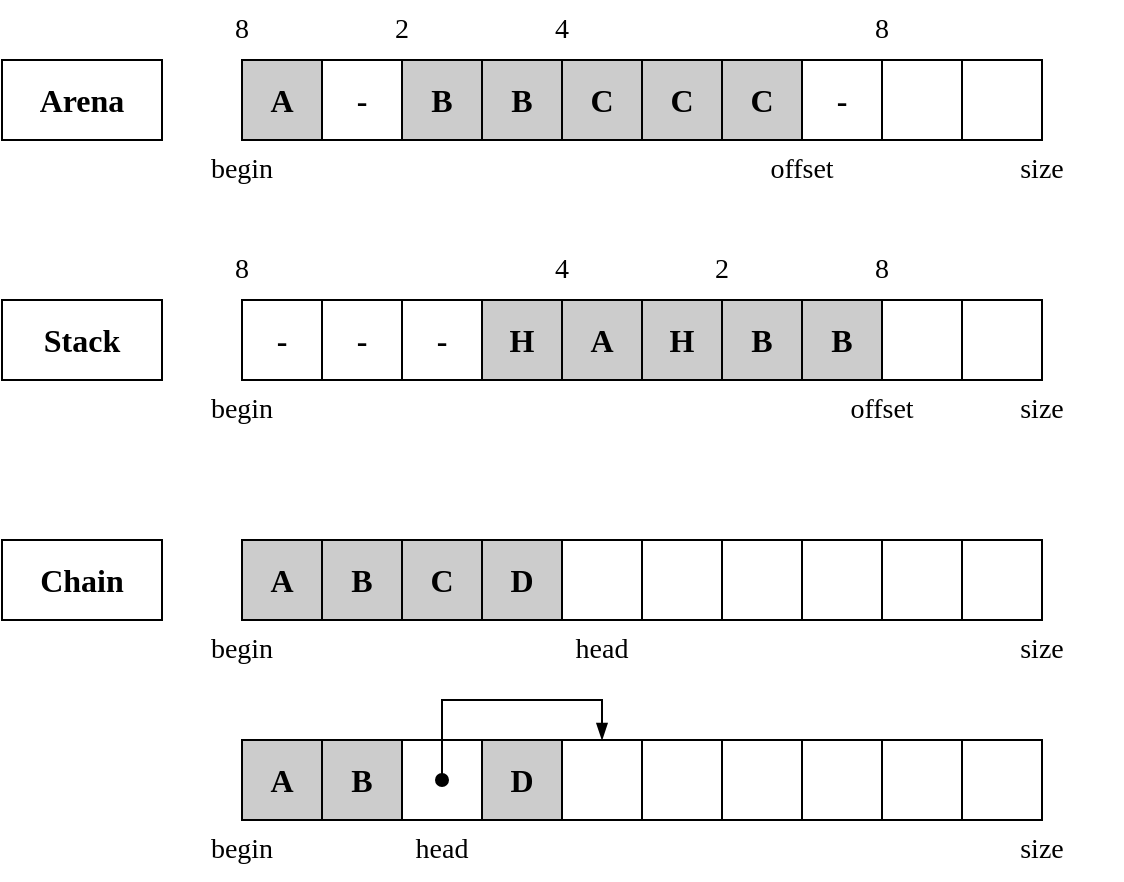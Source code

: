 <mxfile version="23.0.2" type="device">
  <diagram name="Страница — 1" id="wgxagjG6LZKuOvpzFUlY">
    <mxGraphModel dx="819" dy="446" grid="0" gridSize="10" guides="1" tooltips="1" connect="1" arrows="1" fold="1" page="1" pageScale="1" pageWidth="827" pageHeight="1169" math="0" shadow="0">
      <root>
        <mxCell id="0" />
        <mxCell id="1" parent="0" />
        <mxCell id="ocvHNN4MX_A-09pbv-Cw-1" value="&lt;b&gt;&lt;font style=&quot;font-size: 16px;&quot; face=&quot;Verdana&quot;&gt;A&lt;/font&gt;&lt;/b&gt;" style="whiteSpace=wrap;html=1;aspect=fixed;fillColor=#CCCCCC;" parent="1" vertex="1">
          <mxGeometry x="160" y="240" width="40" height="40" as="geometry" />
        </mxCell>
        <mxCell id="ocvHNN4MX_A-09pbv-Cw-2" value="&lt;b&gt;&lt;font style=&quot;font-size: 16px;&quot; face=&quot;Verdana&quot;&gt;-&lt;/font&gt;&lt;/b&gt;" style="whiteSpace=wrap;html=1;aspect=fixed;fillColor=none;" parent="1" vertex="1">
          <mxGeometry x="200" y="240" width="40" height="40" as="geometry" />
        </mxCell>
        <mxCell id="ocvHNN4MX_A-09pbv-Cw-3" value="&lt;b&gt;&lt;font style=&quot;font-size: 16px;&quot; face=&quot;Verdana&quot;&gt;B&lt;/font&gt;&lt;/b&gt;" style="whiteSpace=wrap;html=1;aspect=fixed;fillColor=#CCCCCC;" parent="1" vertex="1">
          <mxGeometry x="240" y="240" width="40" height="40" as="geometry" />
        </mxCell>
        <mxCell id="ocvHNN4MX_A-09pbv-Cw-4" value="&lt;b&gt;&lt;font style=&quot;font-size: 16px;&quot; face=&quot;Verdana&quot;&gt;B&lt;/font&gt;&lt;/b&gt;" style="whiteSpace=wrap;html=1;aspect=fixed;fillColor=#CCCCCC;" parent="1" vertex="1">
          <mxGeometry x="280" y="240" width="40" height="40" as="geometry" />
        </mxCell>
        <mxCell id="ocvHNN4MX_A-09pbv-Cw-5" value="&lt;b&gt;&lt;font style=&quot;font-size: 16px;&quot; face=&quot;Verdana&quot;&gt;C&lt;/font&gt;&lt;/b&gt;" style="whiteSpace=wrap;html=1;aspect=fixed;fillColor=#CCCCCC;" parent="1" vertex="1">
          <mxGeometry x="320" y="240" width="40" height="40" as="geometry" />
        </mxCell>
        <mxCell id="ocvHNN4MX_A-09pbv-Cw-6" value="&lt;b&gt;&lt;font style=&quot;font-size: 16px;&quot; face=&quot;Verdana&quot;&gt;C&lt;/font&gt;&lt;/b&gt;" style="whiteSpace=wrap;html=1;aspect=fixed;fillColor=#CCCCCC;" parent="1" vertex="1">
          <mxGeometry x="360" y="240" width="40" height="40" as="geometry" />
        </mxCell>
        <mxCell id="ocvHNN4MX_A-09pbv-Cw-7" value="&lt;b&gt;&lt;font style=&quot;font-size: 16px;&quot; face=&quot;Verdana&quot;&gt;C&lt;/font&gt;&lt;/b&gt;" style="whiteSpace=wrap;html=1;aspect=fixed;fillColor=#CCCCCC;" parent="1" vertex="1">
          <mxGeometry x="400" y="240" width="40" height="40" as="geometry" />
        </mxCell>
        <mxCell id="ocvHNN4MX_A-09pbv-Cw-9" value="" style="whiteSpace=wrap;html=1;aspect=fixed;fillColor=none;" parent="1" vertex="1">
          <mxGeometry x="480" y="240" width="40" height="40" as="geometry" />
        </mxCell>
        <mxCell id="ocvHNN4MX_A-09pbv-Cw-10" value="" style="whiteSpace=wrap;html=1;aspect=fixed;fillColor=none;" parent="1" vertex="1">
          <mxGeometry x="520" y="240" width="40" height="40" as="geometry" />
        </mxCell>
        <mxCell id="ocvHNN4MX_A-09pbv-Cw-13" value="&lt;font style=&quot;font-size: 14px;&quot; face=&quot;Verdana&quot;&gt;begin&lt;/font&gt;" style="text;html=1;strokeColor=none;fillColor=none;align=center;verticalAlign=middle;whiteSpace=wrap;rounded=0;" parent="1" vertex="1">
          <mxGeometry x="120" y="280" width="80" height="30" as="geometry" />
        </mxCell>
        <mxCell id="ocvHNN4MX_A-09pbv-Cw-14" value="&lt;font style=&quot;font-size: 14px;&quot; face=&quot;Verdana&quot;&gt;8&lt;/font&gt;" style="text;html=1;strokeColor=none;fillColor=none;align=center;verticalAlign=middle;whiteSpace=wrap;rounded=0;" parent="1" vertex="1">
          <mxGeometry x="120" y="210" width="80" height="30" as="geometry" />
        </mxCell>
        <mxCell id="ocvHNN4MX_A-09pbv-Cw-15" value="&lt;font style=&quot;font-size: 14px;&quot; face=&quot;Verdana&quot;&gt;2&lt;/font&gt;" style="text;html=1;strokeColor=none;fillColor=none;align=center;verticalAlign=middle;whiteSpace=wrap;rounded=0;" parent="1" vertex="1">
          <mxGeometry x="200" y="210" width="80" height="30" as="geometry" />
        </mxCell>
        <mxCell id="ocvHNN4MX_A-09pbv-Cw-16" value="&lt;font style=&quot;font-size: 14px;&quot; face=&quot;Verdana&quot;&gt;4&lt;/font&gt;" style="text;html=1;strokeColor=none;fillColor=none;align=center;verticalAlign=middle;whiteSpace=wrap;rounded=0;" parent="1" vertex="1">
          <mxGeometry x="280" y="210" width="80" height="30" as="geometry" />
        </mxCell>
        <mxCell id="ocvHNN4MX_A-09pbv-Cw-17" value="&lt;font style=&quot;font-size: 14px;&quot; face=&quot;Verdana&quot;&gt;offset&lt;/font&gt;" style="text;html=1;strokeColor=none;fillColor=none;align=center;verticalAlign=middle;whiteSpace=wrap;rounded=0;" parent="1" vertex="1">
          <mxGeometry x="400" y="280" width="80" height="30" as="geometry" />
        </mxCell>
        <mxCell id="ocvHNN4MX_A-09pbv-Cw-18" value="&lt;font style=&quot;font-size: 14px;&quot; face=&quot;Verdana&quot;&gt;8&lt;/font&gt;" style="text;html=1;strokeColor=none;fillColor=none;align=center;verticalAlign=middle;whiteSpace=wrap;rounded=0;" parent="1" vertex="1">
          <mxGeometry x="440" y="210" width="80" height="30" as="geometry" />
        </mxCell>
        <mxCell id="ocvHNN4MX_A-09pbv-Cw-19" value="&lt;b&gt;&lt;font style=&quot;font-size: 16px;&quot; face=&quot;Verdana&quot;&gt;-&lt;/font&gt;&lt;/b&gt;" style="whiteSpace=wrap;html=1;aspect=fixed;fillColor=none;" parent="1" vertex="1">
          <mxGeometry x="440" y="240" width="40" height="40" as="geometry" />
        </mxCell>
        <mxCell id="ocvHNN4MX_A-09pbv-Cw-20" value="&lt;font style=&quot;font-size: 16px;&quot; face=&quot;Verdana&quot;&gt;&lt;b&gt;Arena&lt;/b&gt;&lt;/font&gt;" style="text;html=1;strokeColor=default;fillColor=none;align=center;verticalAlign=middle;whiteSpace=wrap;rounded=0;" parent="1" vertex="1">
          <mxGeometry x="40" y="240" width="80" height="40" as="geometry" />
        </mxCell>
        <mxCell id="ocvHNN4MX_A-09pbv-Cw-21" value="&lt;font style=&quot;font-size: 16px;&quot; face=&quot;Verdana&quot;&gt;&lt;b&gt;Stack&lt;/b&gt;&lt;/font&gt;" style="text;html=1;strokeColor=default;fillColor=none;align=center;verticalAlign=middle;whiteSpace=wrap;rounded=0;" parent="1" vertex="1">
          <mxGeometry x="40" y="360" width="80" height="40" as="geometry" />
        </mxCell>
        <mxCell id="ocvHNN4MX_A-09pbv-Cw-22" value="&lt;b&gt;&lt;font style=&quot;font-size: 16px;&quot; face=&quot;Verdana&quot;&gt;-&lt;/font&gt;&lt;/b&gt;" style="whiteSpace=wrap;html=1;aspect=fixed;fillColor=none;" parent="1" vertex="1">
          <mxGeometry x="160" y="360" width="40" height="40" as="geometry" />
        </mxCell>
        <mxCell id="ocvHNN4MX_A-09pbv-Cw-23" value="&lt;b&gt;&lt;font style=&quot;font-size: 16px;&quot; face=&quot;Verdana&quot;&gt;-&lt;/font&gt;&lt;/b&gt;" style="whiteSpace=wrap;html=1;aspect=fixed;fillColor=none;" parent="1" vertex="1">
          <mxGeometry x="200" y="360" width="40" height="40" as="geometry" />
        </mxCell>
        <mxCell id="ocvHNN4MX_A-09pbv-Cw-24" value="&lt;b&gt;&lt;font style=&quot;font-size: 16px;&quot; face=&quot;Verdana&quot;&gt;-&lt;/font&gt;&lt;/b&gt;" style="whiteSpace=wrap;html=1;aspect=fixed;fillColor=none;" parent="1" vertex="1">
          <mxGeometry x="240" y="360" width="40" height="40" as="geometry" />
        </mxCell>
        <mxCell id="ocvHNN4MX_A-09pbv-Cw-25" value="&lt;b&gt;&lt;font style=&quot;font-size: 16px;&quot; face=&quot;Verdana&quot;&gt;H&lt;/font&gt;&lt;/b&gt;" style="whiteSpace=wrap;html=1;aspect=fixed;fillColor=#CCCCCC;" parent="1" vertex="1">
          <mxGeometry x="280" y="360" width="40" height="40" as="geometry" />
        </mxCell>
        <mxCell id="ocvHNN4MX_A-09pbv-Cw-26" value="&lt;b&gt;&lt;font style=&quot;font-size: 16px;&quot; face=&quot;Verdana&quot;&gt;A&lt;/font&gt;&lt;/b&gt;" style="whiteSpace=wrap;html=1;aspect=fixed;fillColor=#CCCCCC;" parent="1" vertex="1">
          <mxGeometry x="320" y="360" width="40" height="40" as="geometry" />
        </mxCell>
        <mxCell id="ocvHNN4MX_A-09pbv-Cw-27" value="&lt;b&gt;&lt;font style=&quot;font-size: 16px;&quot; face=&quot;Verdana&quot;&gt;H&lt;/font&gt;&lt;/b&gt;" style="whiteSpace=wrap;html=1;aspect=fixed;fillColor=#CCCCCC;" parent="1" vertex="1">
          <mxGeometry x="360" y="360" width="40" height="40" as="geometry" />
        </mxCell>
        <mxCell id="ocvHNN4MX_A-09pbv-Cw-28" value="&lt;b&gt;&lt;font style=&quot;font-size: 16px;&quot; face=&quot;Verdana&quot;&gt;B&lt;/font&gt;&lt;/b&gt;" style="whiteSpace=wrap;html=1;aspect=fixed;fillColor=#CCCCCC;" parent="1" vertex="1">
          <mxGeometry x="400" y="360" width="40" height="40" as="geometry" />
        </mxCell>
        <mxCell id="ocvHNN4MX_A-09pbv-Cw-29" value="&lt;b&gt;&lt;font style=&quot;font-size: 16px;&quot; face=&quot;Verdana&quot;&gt;B&lt;/font&gt;&lt;/b&gt;" style="whiteSpace=wrap;html=1;aspect=fixed;fillColor=#CCCCCC;" parent="1" vertex="1">
          <mxGeometry x="440" y="360" width="40" height="40" as="geometry" />
        </mxCell>
        <mxCell id="ocvHNN4MX_A-09pbv-Cw-30" value="&lt;font style=&quot;font-size: 14px;&quot; face=&quot;Verdana&quot;&gt;4&lt;/font&gt;" style="text;html=1;strokeColor=none;fillColor=none;align=center;verticalAlign=middle;whiteSpace=wrap;rounded=0;" parent="1" vertex="1">
          <mxGeometry x="280" y="330" width="80" height="30" as="geometry" />
        </mxCell>
        <mxCell id="ocvHNN4MX_A-09pbv-Cw-31" value="&lt;font style=&quot;font-size: 14px;&quot; face=&quot;Verdana&quot;&gt;2&lt;/font&gt;" style="text;html=1;strokeColor=none;fillColor=none;align=center;verticalAlign=middle;whiteSpace=wrap;rounded=0;" parent="1" vertex="1">
          <mxGeometry x="360" y="330" width="80" height="30" as="geometry" />
        </mxCell>
        <mxCell id="ocvHNN4MX_A-09pbv-Cw-32" value="&lt;font style=&quot;font-size: 14px;&quot; face=&quot;Verdana&quot;&gt;8&lt;/font&gt;" style="text;html=1;strokeColor=none;fillColor=none;align=center;verticalAlign=middle;whiteSpace=wrap;rounded=0;" parent="1" vertex="1">
          <mxGeometry x="120" y="330" width="80" height="30" as="geometry" />
        </mxCell>
        <mxCell id="ocvHNN4MX_A-09pbv-Cw-33" value="&lt;font style=&quot;font-size: 14px;&quot; face=&quot;Verdana&quot;&gt;begin&lt;/font&gt;" style="text;html=1;strokeColor=none;fillColor=none;align=center;verticalAlign=middle;whiteSpace=wrap;rounded=0;" parent="1" vertex="1">
          <mxGeometry x="120" y="400" width="80" height="30" as="geometry" />
        </mxCell>
        <mxCell id="ocvHNN4MX_A-09pbv-Cw-34" value="&lt;font style=&quot;font-size: 14px;&quot; face=&quot;Verdana&quot;&gt;8&lt;/font&gt;" style="text;html=1;strokeColor=none;fillColor=none;align=center;verticalAlign=middle;whiteSpace=wrap;rounded=0;" parent="1" vertex="1">
          <mxGeometry x="440" y="330" width="80" height="30" as="geometry" />
        </mxCell>
        <mxCell id="ocvHNN4MX_A-09pbv-Cw-35" value="" style="whiteSpace=wrap;html=1;aspect=fixed;fillColor=none;" parent="1" vertex="1">
          <mxGeometry x="480" y="360" width="40" height="40" as="geometry" />
        </mxCell>
        <mxCell id="ocvHNN4MX_A-09pbv-Cw-36" value="" style="whiteSpace=wrap;html=1;aspect=fixed;fillColor=none;" parent="1" vertex="1">
          <mxGeometry x="520" y="360" width="40" height="40" as="geometry" />
        </mxCell>
        <mxCell id="ocvHNN4MX_A-09pbv-Cw-39" value="&lt;font style=&quot;font-size: 14px;&quot; face=&quot;Verdana&quot;&gt;offset&lt;/font&gt;" style="text;html=1;strokeColor=none;fillColor=none;align=center;verticalAlign=middle;whiteSpace=wrap;rounded=0;" parent="1" vertex="1">
          <mxGeometry x="440" y="400" width="80" height="30" as="geometry" />
        </mxCell>
        <mxCell id="ocvHNN4MX_A-09pbv-Cw-40" value="&lt;font style=&quot;font-size: 14px;&quot; face=&quot;Verdana&quot;&gt;size&lt;/font&gt;" style="text;html=1;strokeColor=none;fillColor=none;align=center;verticalAlign=middle;whiteSpace=wrap;rounded=0;" parent="1" vertex="1">
          <mxGeometry x="520" y="280" width="80" height="30" as="geometry" />
        </mxCell>
        <mxCell id="ocvHNN4MX_A-09pbv-Cw-41" value="&lt;font style=&quot;font-size: 14px;&quot; face=&quot;Verdana&quot;&gt;size&lt;/font&gt;" style="text;html=1;strokeColor=none;fillColor=none;align=center;verticalAlign=middle;whiteSpace=wrap;rounded=0;" parent="1" vertex="1">
          <mxGeometry x="520" y="400" width="80" height="30" as="geometry" />
        </mxCell>
        <mxCell id="ocvHNN4MX_A-09pbv-Cw-42" value="&lt;font style=&quot;font-size: 16px;&quot; face=&quot;Verdana&quot;&gt;&lt;b&gt;Chain&lt;/b&gt;&lt;/font&gt;" style="text;html=1;strokeColor=default;fillColor=none;align=center;verticalAlign=middle;whiteSpace=wrap;rounded=0;" parent="1" vertex="1">
          <mxGeometry x="40" y="480" width="80" height="40" as="geometry" />
        </mxCell>
        <mxCell id="ocvHNN4MX_A-09pbv-Cw-47" value="" style="whiteSpace=wrap;html=1;aspect=fixed;fillColor=none;" parent="1" vertex="1">
          <mxGeometry x="320" y="480" width="40" height="40" as="geometry" />
        </mxCell>
        <mxCell id="ocvHNN4MX_A-09pbv-Cw-48" value="" style="whiteSpace=wrap;html=1;aspect=fixed;fillColor=none;" parent="1" vertex="1">
          <mxGeometry x="360" y="480" width="40" height="40" as="geometry" />
        </mxCell>
        <mxCell id="ocvHNN4MX_A-09pbv-Cw-49" value="" style="whiteSpace=wrap;html=1;aspect=fixed;fillColor=none;" parent="1" vertex="1">
          <mxGeometry x="400" y="480" width="40" height="40" as="geometry" />
        </mxCell>
        <mxCell id="ocvHNN4MX_A-09pbv-Cw-50" value="" style="whiteSpace=wrap;html=1;aspect=fixed;fillColor=none;" parent="1" vertex="1">
          <mxGeometry x="440" y="480" width="40" height="40" as="geometry" />
        </mxCell>
        <mxCell id="ocvHNN4MX_A-09pbv-Cw-51" value="" style="whiteSpace=wrap;html=1;aspect=fixed;fillColor=none;" parent="1" vertex="1">
          <mxGeometry x="480" y="480" width="40" height="40" as="geometry" />
        </mxCell>
        <mxCell id="ocvHNN4MX_A-09pbv-Cw-52" value="" style="whiteSpace=wrap;html=1;aspect=fixed;fillColor=none;" parent="1" vertex="1">
          <mxGeometry x="520" y="480" width="40" height="40" as="geometry" />
        </mxCell>
        <mxCell id="ocvHNN4MX_A-09pbv-Cw-55" value="&lt;font style=&quot;font-size: 14px;&quot; face=&quot;Verdana&quot;&gt;size&lt;/font&gt;" style="text;html=1;strokeColor=none;fillColor=none;align=center;verticalAlign=middle;whiteSpace=wrap;rounded=0;" parent="1" vertex="1">
          <mxGeometry x="520" y="520" width="80" height="30" as="geometry" />
        </mxCell>
        <mxCell id="ocvHNN4MX_A-09pbv-Cw-56" value="&lt;b&gt;&lt;font style=&quot;font-size: 16px;&quot; face=&quot;Verdana&quot;&gt;A&lt;/font&gt;&lt;/b&gt;" style="whiteSpace=wrap;html=1;aspect=fixed;fillColor=#CCCCCC;" parent="1" vertex="1">
          <mxGeometry x="160" y="480" width="40" height="40" as="geometry" />
        </mxCell>
        <mxCell id="ocvHNN4MX_A-09pbv-Cw-57" value="&lt;b&gt;&lt;font style=&quot;font-size: 16px;&quot; face=&quot;Verdana&quot;&gt;B&lt;/font&gt;&lt;/b&gt;" style="whiteSpace=wrap;html=1;aspect=fixed;fillColor=#CCCCCC;" parent="1" vertex="1">
          <mxGeometry x="200" y="480" width="40" height="40" as="geometry" />
        </mxCell>
        <mxCell id="ocvHNN4MX_A-09pbv-Cw-58" value="&lt;b&gt;&lt;font style=&quot;font-size: 16px;&quot; face=&quot;Verdana&quot;&gt;C&lt;/font&gt;&lt;/b&gt;" style="whiteSpace=wrap;html=1;aspect=fixed;fillColor=#CCCCCC;" parent="1" vertex="1">
          <mxGeometry x="240" y="480" width="40" height="40" as="geometry" />
        </mxCell>
        <mxCell id="ocvHNN4MX_A-09pbv-Cw-59" value="&lt;font style=&quot;font-size: 14px;&quot; face=&quot;Verdana&quot;&gt;begin&lt;/font&gt;" style="text;html=1;strokeColor=none;fillColor=none;align=center;verticalAlign=middle;whiteSpace=wrap;rounded=0;" parent="1" vertex="1">
          <mxGeometry x="120" y="520" width="80" height="30" as="geometry" />
        </mxCell>
        <mxCell id="ocvHNN4MX_A-09pbv-Cw-60" value="&lt;font style=&quot;font-size: 14px;&quot; face=&quot;Verdana&quot;&gt;head&lt;/font&gt;" style="text;html=1;strokeColor=none;fillColor=none;align=center;verticalAlign=middle;whiteSpace=wrap;rounded=0;" parent="1" vertex="1">
          <mxGeometry x="300" y="520" width="80" height="30" as="geometry" />
        </mxCell>
        <mxCell id="ocvHNN4MX_A-09pbv-Cw-61" value="&lt;b&gt;&lt;font style=&quot;font-size: 16px;&quot; face=&quot;Verdana&quot;&gt;D&lt;/font&gt;&lt;/b&gt;" style="whiteSpace=wrap;html=1;aspect=fixed;fillColor=#CCCCCC;" parent="1" vertex="1">
          <mxGeometry x="280" y="480" width="40" height="40" as="geometry" />
        </mxCell>
        <mxCell id="ocvHNN4MX_A-09pbv-Cw-62" value="" style="whiteSpace=wrap;html=1;aspect=fixed;fillColor=none;" parent="1" vertex="1">
          <mxGeometry x="320" y="580" width="40" height="40" as="geometry" />
        </mxCell>
        <mxCell id="ocvHNN4MX_A-09pbv-Cw-63" value="" style="whiteSpace=wrap;html=1;aspect=fixed;fillColor=none;" parent="1" vertex="1">
          <mxGeometry x="360" y="580" width="40" height="40" as="geometry" />
        </mxCell>
        <mxCell id="ocvHNN4MX_A-09pbv-Cw-64" value="" style="whiteSpace=wrap;html=1;aspect=fixed;fillColor=none;" parent="1" vertex="1">
          <mxGeometry x="400" y="580" width="40" height="40" as="geometry" />
        </mxCell>
        <mxCell id="ocvHNN4MX_A-09pbv-Cw-65" value="" style="whiteSpace=wrap;html=1;aspect=fixed;fillColor=none;" parent="1" vertex="1">
          <mxGeometry x="440" y="580" width="40" height="40" as="geometry" />
        </mxCell>
        <mxCell id="ocvHNN4MX_A-09pbv-Cw-66" value="" style="whiteSpace=wrap;html=1;aspect=fixed;fillColor=none;" parent="1" vertex="1">
          <mxGeometry x="480" y="580" width="40" height="40" as="geometry" />
        </mxCell>
        <mxCell id="ocvHNN4MX_A-09pbv-Cw-67" value="" style="whiteSpace=wrap;html=1;aspect=fixed;fillColor=none;" parent="1" vertex="1">
          <mxGeometry x="520" y="580" width="40" height="40" as="geometry" />
        </mxCell>
        <mxCell id="ocvHNN4MX_A-09pbv-Cw-68" value="&lt;font style=&quot;font-size: 14px;&quot; face=&quot;Verdana&quot;&gt;size&lt;/font&gt;" style="text;html=1;strokeColor=none;fillColor=none;align=center;verticalAlign=middle;whiteSpace=wrap;rounded=0;" parent="1" vertex="1">
          <mxGeometry x="520" y="620" width="80" height="30" as="geometry" />
        </mxCell>
        <mxCell id="ocvHNN4MX_A-09pbv-Cw-69" value="&lt;b&gt;&lt;font style=&quot;font-size: 16px;&quot; face=&quot;Verdana&quot;&gt;A&lt;/font&gt;&lt;/b&gt;" style="whiteSpace=wrap;html=1;aspect=fixed;fillColor=#CCCCCC;" parent="1" vertex="1">
          <mxGeometry x="160" y="580" width="40" height="40" as="geometry" />
        </mxCell>
        <mxCell id="ocvHNN4MX_A-09pbv-Cw-70" value="&lt;b&gt;&lt;font style=&quot;font-size: 16px;&quot; face=&quot;Verdana&quot;&gt;B&lt;/font&gt;&lt;/b&gt;" style="whiteSpace=wrap;html=1;aspect=fixed;fillColor=#CCCCCC;" parent="1" vertex="1">
          <mxGeometry x="200" y="580" width="40" height="40" as="geometry" />
        </mxCell>
        <mxCell id="ocvHNN4MX_A-09pbv-Cw-72" value="&lt;font style=&quot;font-size: 14px;&quot; face=&quot;Verdana&quot;&gt;begin&lt;/font&gt;" style="text;html=1;strokeColor=none;fillColor=none;align=center;verticalAlign=middle;whiteSpace=wrap;rounded=0;" parent="1" vertex="1">
          <mxGeometry x="120" y="620" width="80" height="30" as="geometry" />
        </mxCell>
        <mxCell id="ocvHNN4MX_A-09pbv-Cw-73" value="&lt;font style=&quot;font-size: 14px;&quot; face=&quot;Verdana&quot;&gt;head&lt;/font&gt;" style="text;html=1;strokeColor=none;fillColor=none;align=center;verticalAlign=middle;whiteSpace=wrap;rounded=0;" parent="1" vertex="1">
          <mxGeometry x="220" y="620" width="80" height="30" as="geometry" />
        </mxCell>
        <mxCell id="ocvHNN4MX_A-09pbv-Cw-75" value="" style="whiteSpace=wrap;html=1;aspect=fixed;fillColor=none;" parent="1" vertex="1">
          <mxGeometry x="240" y="580" width="40" height="40" as="geometry" />
        </mxCell>
        <mxCell id="ocvHNN4MX_A-09pbv-Cw-74" value="&lt;b&gt;&lt;font style=&quot;font-size: 16px;&quot; face=&quot;Verdana&quot;&gt;D&lt;/font&gt;&lt;/b&gt;" style="whiteSpace=wrap;html=1;aspect=fixed;fillColor=#CCCCCC;" parent="1" vertex="1">
          <mxGeometry x="280" y="580" width="40" height="40" as="geometry" />
        </mxCell>
        <mxCell id="ocvHNN4MX_A-09pbv-Cw-76" value="" style="endArrow=blockThin;html=1;rounded=0;entryX=0.5;entryY=0;entryDx=0;entryDy=0;endFill=1;startArrow=oval;startFill=1;" parent="1" target="ocvHNN4MX_A-09pbv-Cw-62" edge="1">
          <mxGeometry width="50" height="50" relative="1" as="geometry">
            <mxPoint x="260" y="600" as="sourcePoint" />
            <mxPoint x="350" y="540" as="targetPoint" />
            <Array as="points">
              <mxPoint x="260" y="560" />
              <mxPoint x="340" y="560" />
            </Array>
          </mxGeometry>
        </mxCell>
      </root>
    </mxGraphModel>
  </diagram>
</mxfile>
